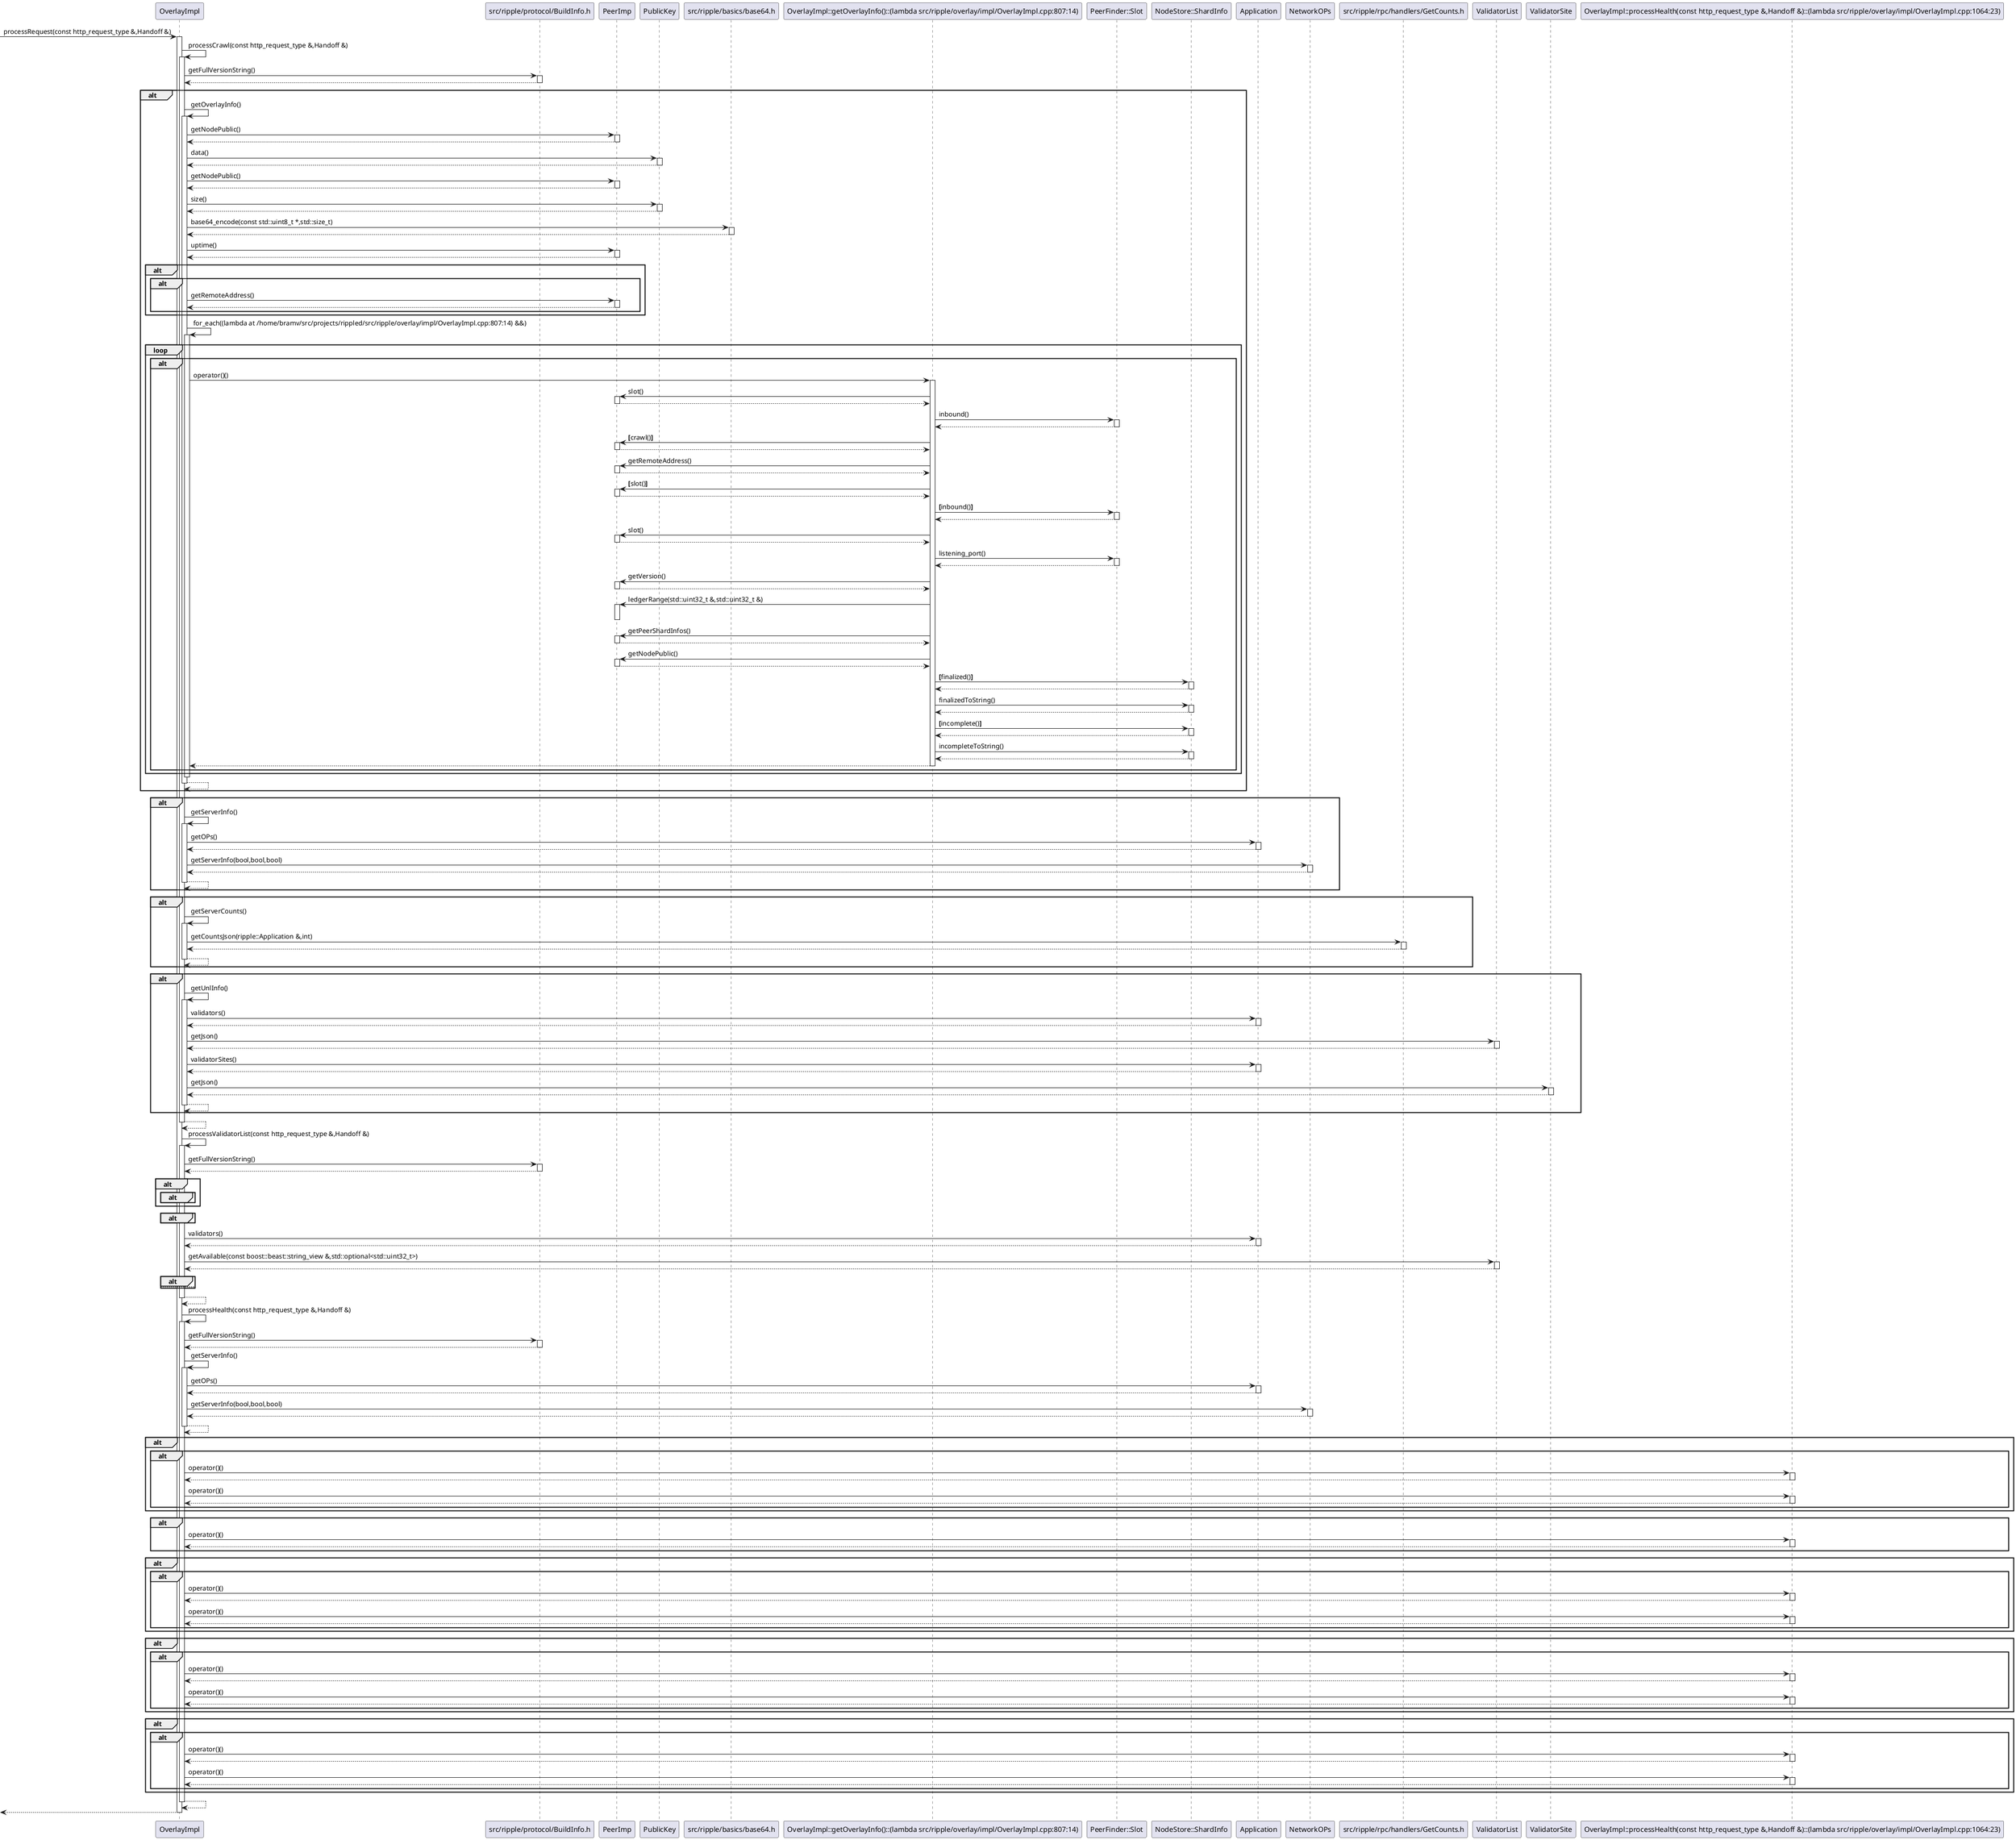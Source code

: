 @startuml
participant "OverlayImpl" as C_0001116672667747658761
[-> C_0001116672667747658761 : processRequest(const http_request_type &,Handoff &)
activate C_0001116672667747658761
C_0001116672667747658761 -> C_0001116672667747658761 : processCrawl(const http_request_type &,Handoff &)
activate C_0001116672667747658761
participant "src/ripple/protocol/BuildInfo.h" as C_0000818737266816281884
C_0001116672667747658761 -> C_0000818737266816281884 : getFullVersionString()
activate C_0000818737266816281884
C_0000818737266816281884 --> C_0001116672667747658761
deactivate C_0000818737266816281884
alt
C_0001116672667747658761 -> C_0001116672667747658761 : getOverlayInfo()
activate C_0001116672667747658761
participant "PeerImp" as C_0002118346084380460994
C_0001116672667747658761 -> C_0002118346084380460994 : getNodePublic()
activate C_0002118346084380460994
C_0002118346084380460994 --> C_0001116672667747658761
deactivate C_0002118346084380460994
participant "PublicKey" as C_0000572563999667803355
C_0001116672667747658761 -> C_0000572563999667803355 : data()
activate C_0000572563999667803355
C_0000572563999667803355 --> C_0001116672667747658761
deactivate C_0000572563999667803355
C_0001116672667747658761 -> C_0002118346084380460994 : getNodePublic()
activate C_0002118346084380460994
C_0002118346084380460994 --> C_0001116672667747658761
deactivate C_0002118346084380460994
C_0001116672667747658761 -> C_0000572563999667803355 : size()
activate C_0000572563999667803355
C_0000572563999667803355 --> C_0001116672667747658761
deactivate C_0000572563999667803355
participant "src/ripple/basics/base64.h" as C_0000676572626798658570
C_0001116672667747658761 -> C_0000676572626798658570 : base64_encode(const std::uint8_t *,std::size_t)
activate C_0000676572626798658570
C_0000676572626798658570 --> C_0001116672667747658761
deactivate C_0000676572626798658570
C_0001116672667747658761 -> C_0002118346084380460994 : uptime()
activate C_0002118346084380460994
C_0002118346084380460994 --> C_0001116672667747658761
deactivate C_0002118346084380460994
alt
alt
C_0001116672667747658761 -> C_0002118346084380460994 : getRemoteAddress()
activate C_0002118346084380460994
C_0002118346084380460994 --> C_0001116672667747658761
deactivate C_0002118346084380460994
end
end
C_0001116672667747658761 -> C_0001116672667747658761 : for_each((lambda at /home/bramv/src/projects/rippled/src/ripple/overlay/impl/OverlayImpl.cpp:807:14) &&)
activate C_0001116672667747658761
loop
alt
participant "OverlayImpl::getOverlayInfo()::(lambda src/ripple/overlay/impl/OverlayImpl.cpp:807:14)" as C_0001953054235286811261
C_0001116672667747658761 -> C_0001953054235286811261 : operator()()
activate C_0001953054235286811261
C_0001953054235286811261 -> C_0002118346084380460994 : slot()
activate C_0002118346084380460994
C_0002118346084380460994 --> C_0001953054235286811261
deactivate C_0002118346084380460994
participant "PeerFinder::Slot" as C_0002039135395342803340
C_0001953054235286811261 -> C_0002039135395342803340 : inbound()
activate C_0002039135395342803340
C_0002039135395342803340 --> C_0001953054235286811261
deactivate C_0002039135395342803340
C_0001953054235286811261 -> C_0002118346084380460994 : **[**crawl()**]**
activate C_0002118346084380460994
C_0002118346084380460994 --> C_0001953054235286811261
deactivate C_0002118346084380460994
C_0001953054235286811261 -> C_0002118346084380460994 : getRemoteAddress()
activate C_0002118346084380460994
C_0002118346084380460994 --> C_0001953054235286811261
deactivate C_0002118346084380460994
C_0001953054235286811261 -> C_0002118346084380460994 : **[**slot()**]**
activate C_0002118346084380460994
C_0002118346084380460994 --> C_0001953054235286811261
deactivate C_0002118346084380460994
C_0001953054235286811261 -> C_0002039135395342803340 : **[**inbound()**]**
activate C_0002039135395342803340
C_0002039135395342803340 --> C_0001953054235286811261
deactivate C_0002039135395342803340
C_0001953054235286811261 -> C_0002118346084380460994 : slot()
activate C_0002118346084380460994
C_0002118346084380460994 --> C_0001953054235286811261
deactivate C_0002118346084380460994
C_0001953054235286811261 -> C_0002039135395342803340 : listening_port()
activate C_0002039135395342803340
C_0002039135395342803340 --> C_0001953054235286811261
deactivate C_0002039135395342803340
C_0001953054235286811261 -> C_0002118346084380460994 : getVersion()
activate C_0002118346084380460994
C_0002118346084380460994 --> C_0001953054235286811261
deactivate C_0002118346084380460994
C_0001953054235286811261 -> C_0002118346084380460994 : ledgerRange(std::uint32_t &,std::uint32_t &)
activate C_0002118346084380460994
deactivate C_0002118346084380460994
C_0001953054235286811261 -> C_0002118346084380460994 : getPeerShardInfos()
activate C_0002118346084380460994
C_0002118346084380460994 --> C_0001953054235286811261
deactivate C_0002118346084380460994
C_0001953054235286811261 -> C_0002118346084380460994 : getNodePublic()
activate C_0002118346084380460994
C_0002118346084380460994 --> C_0001953054235286811261
deactivate C_0002118346084380460994
participant "NodeStore::ShardInfo" as C_0001113216765856705435
C_0001953054235286811261 -> C_0001113216765856705435 : **[**finalized()**]**
activate C_0001113216765856705435
C_0001113216765856705435 --> C_0001953054235286811261
deactivate C_0001113216765856705435
C_0001953054235286811261 -> C_0001113216765856705435 : finalizedToString()
activate C_0001113216765856705435
C_0001113216765856705435 --> C_0001953054235286811261
deactivate C_0001113216765856705435
C_0001953054235286811261 -> C_0001113216765856705435 : **[**incomplete()**]**
activate C_0001113216765856705435
C_0001113216765856705435 --> C_0001953054235286811261
deactivate C_0001113216765856705435
C_0001953054235286811261 -> C_0001113216765856705435 : incompleteToString()
activate C_0001113216765856705435
C_0001113216765856705435 --> C_0001953054235286811261
deactivate C_0001113216765856705435
C_0001953054235286811261 --> C_0001116672667747658761
deactivate C_0001953054235286811261
end
end
deactivate C_0001116672667747658761
C_0001116672667747658761 --> C_0001116672667747658761
deactivate C_0001116672667747658761
end
alt
C_0001116672667747658761 -> C_0001116672667747658761 : getServerInfo()
activate C_0001116672667747658761
participant "Application" as C_0000024089222317618888
C_0001116672667747658761 -> C_0000024089222317618888 : getOPs()
activate C_0000024089222317618888
C_0000024089222317618888 --> C_0001116672667747658761
deactivate C_0000024089222317618888
participant "NetworkOPs" as C_0001260923009776150340
C_0001116672667747658761 -> C_0001260923009776150340 : getServerInfo(bool,bool,bool)
activate C_0001260923009776150340
C_0001260923009776150340 --> C_0001116672667747658761
deactivate C_0001260923009776150340
C_0001116672667747658761 --> C_0001116672667747658761
deactivate C_0001116672667747658761
end
alt
C_0001116672667747658761 -> C_0001116672667747658761 : getServerCounts()
activate C_0001116672667747658761
participant "src/ripple/rpc/handlers/GetCounts.h" as C_0001327288341886736468
C_0001116672667747658761 -> C_0001327288341886736468 : getCountsJson(ripple::Application &,int)
activate C_0001327288341886736468
C_0001327288341886736468 --> C_0001116672667747658761
deactivate C_0001327288341886736468
C_0001116672667747658761 --> C_0001116672667747658761
deactivate C_0001116672667747658761
end
alt
C_0001116672667747658761 -> C_0001116672667747658761 : getUnlInfo()
activate C_0001116672667747658761
C_0001116672667747658761 -> C_0000024089222317618888 : validators()
activate C_0000024089222317618888
C_0000024089222317618888 --> C_0001116672667747658761
deactivate C_0000024089222317618888
participant "ValidatorList" as C_0000290153769275083926
C_0001116672667747658761 -> C_0000290153769275083926 : getJson()
activate C_0000290153769275083926
C_0000290153769275083926 --> C_0001116672667747658761
deactivate C_0000290153769275083926
C_0001116672667747658761 -> C_0000024089222317618888 : validatorSites()
activate C_0000024089222317618888
C_0000024089222317618888 --> C_0001116672667747658761
deactivate C_0000024089222317618888
participant "ValidatorSite" as C_0001944946701653211573
C_0001116672667747658761 -> C_0001944946701653211573 : getJson()
activate C_0001944946701653211573
C_0001944946701653211573 --> C_0001116672667747658761
deactivate C_0001944946701653211573
C_0001116672667747658761 --> C_0001116672667747658761
deactivate C_0001116672667747658761
end
C_0001116672667747658761 --> C_0001116672667747658761
deactivate C_0001116672667747658761
C_0001116672667747658761 -> C_0001116672667747658761 : processValidatorList(const http_request_type &,Handoff &)
activate C_0001116672667747658761
C_0001116672667747658761 -> C_0000818737266816281884 : getFullVersionString()
activate C_0000818737266816281884
C_0000818737266816281884 --> C_0001116672667747658761
deactivate C_0000818737266816281884
alt
alt
end
end
alt
end
C_0001116672667747658761 -> C_0000024089222317618888 : validators()
activate C_0000024089222317618888
C_0000024089222317618888 --> C_0001116672667747658761
deactivate C_0000024089222317618888
C_0001116672667747658761 -> C_0000290153769275083926 : getAvailable(const boost::beast::string_view &,std::optional<std::uint32_t>)
activate C_0000290153769275083926
C_0000290153769275083926 --> C_0001116672667747658761
deactivate C_0000290153769275083926
alt
else
else
end
C_0001116672667747658761 --> C_0001116672667747658761
deactivate C_0001116672667747658761
C_0001116672667747658761 -> C_0001116672667747658761 : processHealth(const http_request_type &,Handoff &)
activate C_0001116672667747658761
C_0001116672667747658761 -> C_0000818737266816281884 : getFullVersionString()
activate C_0000818737266816281884
C_0000818737266816281884 --> C_0001116672667747658761
deactivate C_0000818737266816281884
C_0001116672667747658761 -> C_0001116672667747658761 : getServerInfo()
activate C_0001116672667747658761
C_0001116672667747658761 -> C_0000024089222317618888 : getOPs()
activate C_0000024089222317618888
C_0000024089222317618888 --> C_0001116672667747658761
deactivate C_0000024089222317618888
C_0001116672667747658761 -> C_0001260923009776150340 : getServerInfo(bool,bool,bool)
activate C_0001260923009776150340
C_0001260923009776150340 --> C_0001116672667747658761
deactivate C_0001260923009776150340
C_0001116672667747658761 --> C_0001116672667747658761
deactivate C_0001116672667747658761
alt
alt
participant "OverlayImpl::processHealth(const http_request_type &,Handoff &)::(lambda src/ripple/overlay/impl/OverlayImpl.cpp:1064:23)" as C_0002270844152689374331
C_0001116672667747658761 -> C_0002270844152689374331 : operator()()
activate C_0002270844152689374331
C_0002270844152689374331 --> C_0001116672667747658761
deactivate C_0002270844152689374331
C_0001116672667747658761 -> C_0002270844152689374331 : operator()()
activate C_0002270844152689374331
C_0002270844152689374331 --> C_0001116672667747658761
deactivate C_0002270844152689374331
end
end
alt
C_0001116672667747658761 -> C_0002270844152689374331 : operator()()
activate C_0002270844152689374331
C_0002270844152689374331 --> C_0001116672667747658761
deactivate C_0002270844152689374331
end
alt
alt
C_0001116672667747658761 -> C_0002270844152689374331 : operator()()
activate C_0002270844152689374331
C_0002270844152689374331 --> C_0001116672667747658761
deactivate C_0002270844152689374331
C_0001116672667747658761 -> C_0002270844152689374331 : operator()()
activate C_0002270844152689374331
C_0002270844152689374331 --> C_0001116672667747658761
deactivate C_0002270844152689374331
end
end
alt
alt
C_0001116672667747658761 -> C_0002270844152689374331 : operator()()
activate C_0002270844152689374331
C_0002270844152689374331 --> C_0001116672667747658761
deactivate C_0002270844152689374331
C_0001116672667747658761 -> C_0002270844152689374331 : operator()()
activate C_0002270844152689374331
C_0002270844152689374331 --> C_0001116672667747658761
deactivate C_0002270844152689374331
end
end
alt
alt
C_0001116672667747658761 -> C_0002270844152689374331 : operator()()
activate C_0002270844152689374331
C_0002270844152689374331 --> C_0001116672667747658761
deactivate C_0002270844152689374331
C_0001116672667747658761 -> C_0002270844152689374331 : operator()()
activate C_0002270844152689374331
C_0002270844152689374331 --> C_0001116672667747658761
deactivate C_0002270844152689374331
end
end
C_0001116672667747658761 --> C_0001116672667747658761
deactivate C_0001116672667747658761
[<-- C_0001116672667747658761
deactivate C_0001116672667747658761
@enduml
